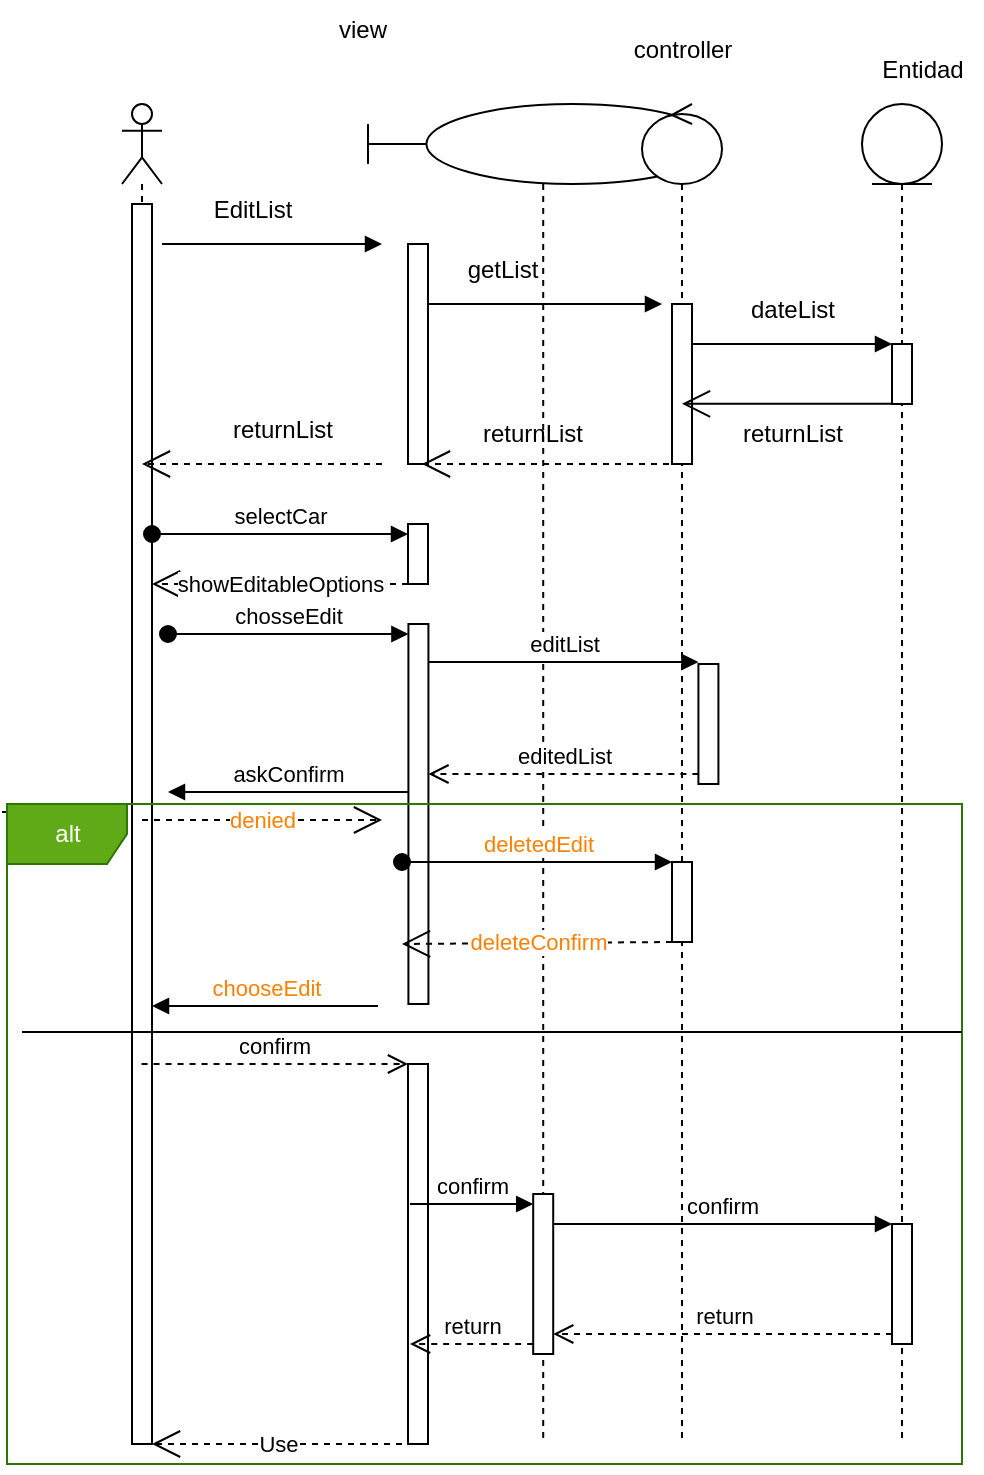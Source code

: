 <mxfile version="24.7.17">
  <diagram name="Página-1" id="0HPdlx_pwRGhIJwztq02">
    <mxGraphModel dx="1687" dy="984" grid="1" gridSize="10" guides="1" tooltips="1" connect="1" arrows="1" fold="1" page="1" pageScale="1" pageWidth="827" pageHeight="1169" math="0" shadow="0">
      <root>
        <mxCell id="0" />
        <mxCell id="1" parent="0" />
        <mxCell id="sf-h-qN24MfFWyRW1TmG-2" value="" style="shape=umlLifeline;perimeter=lifelinePerimeter;whiteSpace=wrap;html=1;container=1;dropTarget=0;collapsible=0;recursiveResize=0;outlineConnect=0;portConstraint=eastwest;newEdgeStyle={&quot;curved&quot;:0,&quot;rounded&quot;:0};participant=umlBoundary;" parent="1" vertex="1">
          <mxGeometry x="263" y="80" width="175.21" height="670" as="geometry" />
        </mxCell>
        <mxCell id="sf-h-qN24MfFWyRW1TmG-17" value="" style="html=1;points=[[0,0,0,0,5],[0,1,0,0,-5],[1,0,0,0,5],[1,1,0,0,-5]];perimeter=orthogonalPerimeter;outlineConnect=0;targetShapes=umlLifeline;portConstraint=eastwest;newEdgeStyle={&quot;curved&quot;:0,&quot;rounded&quot;:0};" parent="sf-h-qN24MfFWyRW1TmG-2" vertex="1">
          <mxGeometry x="20" y="70" width="10" height="110" as="geometry" />
        </mxCell>
        <mxCell id="gUn2mibqeMioLQlFvb26-47" value="" style="html=1;points=[[0,0,0,0,5],[0,1,0,0,-5],[1,0,0,0,5],[1,1,0,0,-5]];perimeter=orthogonalPerimeter;outlineConnect=0;targetShapes=umlLifeline;portConstraint=eastwest;newEdgeStyle={&quot;curved&quot;:0,&quot;rounded&quot;:0};" vertex="1" parent="sf-h-qN24MfFWyRW1TmG-2">
          <mxGeometry x="20" y="480" width="10" height="190" as="geometry" />
        </mxCell>
        <mxCell id="gUn2mibqeMioLQlFvb26-52" value="" style="html=1;points=[[0,0,0,0,5],[0,1,0,0,-5],[1,0,0,0,5],[1,1,0,0,-5]];perimeter=orthogonalPerimeter;outlineConnect=0;targetShapes=umlLifeline;portConstraint=eastwest;newEdgeStyle={&quot;curved&quot;:0,&quot;rounded&quot;:0};" vertex="1" parent="sf-h-qN24MfFWyRW1TmG-2">
          <mxGeometry x="20" y="210" width="10" height="30" as="geometry" />
        </mxCell>
        <mxCell id="gUn2mibqeMioLQlFvb26-8" value="" style="html=1;points=[[0,0,0,0,5],[0,1,0,0,-5],[1,0,0,0,5],[1,1,0,0,-5]];perimeter=orthogonalPerimeter;outlineConnect=0;targetShapes=umlLifeline;portConstraint=eastwest;newEdgeStyle={&quot;curved&quot;:0,&quot;rounded&quot;:0};" vertex="1" parent="sf-h-qN24MfFWyRW1TmG-2">
          <mxGeometry x="20.21" y="260" width="10" height="190" as="geometry" />
        </mxCell>
        <mxCell id="gUn2mibqeMioLQlFvb26-10" value="" style="html=1;points=[[0,0,0,0,5],[0,1,0,0,-5],[1,0,0,0,5],[1,1,0,0,-5]];perimeter=orthogonalPerimeter;outlineConnect=0;targetShapes=umlLifeline;portConstraint=eastwest;newEdgeStyle={&quot;curved&quot;:0,&quot;rounded&quot;:0};" vertex="1" parent="sf-h-qN24MfFWyRW1TmG-2">
          <mxGeometry x="165.21" y="280" width="10" height="60" as="geometry" />
        </mxCell>
        <mxCell id="gUn2mibqeMioLQlFvb26-9" value="chosseEdit" style="html=1;verticalAlign=bottom;startArrow=oval;endArrow=block;startSize=8;curved=0;rounded=0;entryX=0;entryY=0;entryDx=0;entryDy=5;" edge="1" target="gUn2mibqeMioLQlFvb26-8" parent="sf-h-qN24MfFWyRW1TmG-2">
          <mxGeometry relative="1" as="geometry">
            <mxPoint x="-100.004" y="265.0" as="sourcePoint" />
          </mxGeometry>
        </mxCell>
        <mxCell id="gUn2mibqeMioLQlFvb26-11" value="editList" style="html=1;verticalAlign=bottom;endArrow=block;curved=0;rounded=0;entryX=0;entryY=0;entryDx=0;entryDy=5;exitX=1;exitY=0;exitDx=0;exitDy=5;exitPerimeter=0;" edge="1" parent="sf-h-qN24MfFWyRW1TmG-2">
          <mxGeometry relative="1" as="geometry">
            <mxPoint x="30.21" y="279" as="sourcePoint" />
            <mxPoint x="165.21" y="279" as="targetPoint" />
          </mxGeometry>
        </mxCell>
        <mxCell id="gUn2mibqeMioLQlFvb26-12" value="editedList" style="html=1;verticalAlign=bottom;endArrow=open;dashed=1;endSize=8;curved=0;rounded=0;exitX=0;exitY=1;exitDx=0;exitDy=-5;" edge="1" source="gUn2mibqeMioLQlFvb26-10" parent="sf-h-qN24MfFWyRW1TmG-2" target="gUn2mibqeMioLQlFvb26-8">
          <mxGeometry relative="1" as="geometry">
            <mxPoint x="55.21" y="335" as="targetPoint" />
          </mxGeometry>
        </mxCell>
        <mxCell id="gUn2mibqeMioLQlFvb26-14" value="askConfirm" style="html=1;verticalAlign=bottom;endArrow=block;curved=0;rounded=0;" edge="1" parent="sf-h-qN24MfFWyRW1TmG-2">
          <mxGeometry relative="1" as="geometry">
            <mxPoint x="20.21" y="344" as="sourcePoint" />
            <mxPoint x="-100.004" y="344" as="targetPoint" />
          </mxGeometry>
        </mxCell>
        <mxCell id="sf-h-qN24MfFWyRW1TmG-3" value="" style="shape=umlLifeline;perimeter=lifelinePerimeter;whiteSpace=wrap;html=1;container=1;dropTarget=0;collapsible=0;recursiveResize=0;outlineConnect=0;portConstraint=eastwest;newEdgeStyle={&quot;curved&quot;:0,&quot;rounded&quot;:0};participant=umlEntity;" parent="1" vertex="1">
          <mxGeometry x="510" y="80" width="40" height="670" as="geometry" />
        </mxCell>
        <mxCell id="sf-h-qN24MfFWyRW1TmG-9" value="" style="html=1;points=[[0,0,0,0,5],[0,1,0,0,-5],[1,0,0,0,5],[1,1,0,0,-5]];perimeter=orthogonalPerimeter;outlineConnect=0;targetShapes=umlLifeline;portConstraint=eastwest;newEdgeStyle={&quot;curved&quot;:0,&quot;rounded&quot;:0};" parent="sf-h-qN24MfFWyRW1TmG-3" vertex="1">
          <mxGeometry x="15" y="120" width="10" height="30" as="geometry" />
        </mxCell>
        <mxCell id="sf-h-qN24MfFWyRW1TmG-4" value="" style="shape=umlLifeline;perimeter=lifelinePerimeter;whiteSpace=wrap;html=1;container=1;dropTarget=0;collapsible=0;recursiveResize=0;outlineConnect=0;portConstraint=eastwest;newEdgeStyle={&quot;curved&quot;:0,&quot;rounded&quot;:0};participant=umlControl;" parent="1" vertex="1">
          <mxGeometry x="400" y="80" width="40" height="670" as="geometry" />
        </mxCell>
        <mxCell id="sf-h-qN24MfFWyRW1TmG-13" value="" style="html=1;points=[[0,0,0,0,5],[0,1,0,0,-5],[1,0,0,0,5],[1,1,0,0,-5]];perimeter=orthogonalPerimeter;outlineConnect=0;targetShapes=umlLifeline;portConstraint=eastwest;newEdgeStyle={&quot;curved&quot;:0,&quot;rounded&quot;:0};" parent="sf-h-qN24MfFWyRW1TmG-4" vertex="1">
          <mxGeometry x="15" y="100" width="10" height="80" as="geometry" />
        </mxCell>
        <mxCell id="gUn2mibqeMioLQlFvb26-37" value="" style="html=1;points=[[0,0,0,0,5],[0,1,0,0,-5],[1,0,0,0,5],[1,1,0,0,-5]];perimeter=orthogonalPerimeter;outlineConnect=0;targetShapes=umlLifeline;portConstraint=eastwest;newEdgeStyle={&quot;curved&quot;:0,&quot;rounded&quot;:0};" vertex="1" parent="sf-h-qN24MfFWyRW1TmG-4">
          <mxGeometry x="15" y="379" width="10" height="40" as="geometry" />
        </mxCell>
        <mxCell id="sf-h-qN24MfFWyRW1TmG-5" value="" style="shape=umlLifeline;perimeter=lifelinePerimeter;whiteSpace=wrap;html=1;container=1;dropTarget=0;collapsible=0;recursiveResize=0;outlineConnect=0;portConstraint=eastwest;newEdgeStyle={&quot;curved&quot;:0,&quot;rounded&quot;:0};participant=umlActor;" parent="1" vertex="1">
          <mxGeometry x="140" y="80" width="20" height="670" as="geometry" />
        </mxCell>
        <mxCell id="gUn2mibqeMioLQlFvb26-45" value="" style="html=1;points=[[0,0,0,0,5],[0,1,0,0,-5],[1,0,0,0,5],[1,1,0,0,-5]];perimeter=orthogonalPerimeter;outlineConnect=0;targetShapes=umlLifeline;portConstraint=eastwest;newEdgeStyle={&quot;curved&quot;:0,&quot;rounded&quot;:0};" vertex="1" parent="sf-h-qN24MfFWyRW1TmG-5">
          <mxGeometry x="5" y="50" width="10" height="620" as="geometry" />
        </mxCell>
        <mxCell id="sf-h-qN24MfFWyRW1TmG-7" value="" style="endArrow=block;endFill=1;html=1;edgeStyle=orthogonalEdgeStyle;align=left;verticalAlign=top;rounded=0;" parent="1" source="sf-h-qN24MfFWyRW1TmG-13" edge="1">
          <mxGeometry x="-1" relative="1" as="geometry">
            <mxPoint x="440" y="200" as="sourcePoint" />
            <mxPoint x="525" y="200" as="targetPoint" />
            <Array as="points">
              <mxPoint x="500" y="200" />
              <mxPoint x="500" y="200" />
            </Array>
            <mxPoint as="offset" />
          </mxGeometry>
        </mxCell>
        <mxCell id="sf-h-qN24MfFWyRW1TmG-10" value="" style="endArrow=block;endFill=1;html=1;edgeStyle=orthogonalEdgeStyle;align=left;verticalAlign=top;rounded=0;" parent="1" edge="1">
          <mxGeometry x="-1" relative="1" as="geometry">
            <mxPoint x="160" y="150" as="sourcePoint" />
            <mxPoint x="270" y="150" as="targetPoint" />
            <mxPoint as="offset" />
          </mxGeometry>
        </mxCell>
        <mxCell id="sf-h-qN24MfFWyRW1TmG-11" value="" style="endArrow=block;endFill=1;html=1;edgeStyle=orthogonalEdgeStyle;align=left;verticalAlign=top;rounded=0;" parent="1" source="sf-h-qN24MfFWyRW1TmG-17" edge="1">
          <mxGeometry x="-1" relative="1" as="geometry">
            <mxPoint x="290" y="180" as="sourcePoint" />
            <mxPoint x="410" y="180" as="targetPoint" />
            <mxPoint as="offset" />
            <Array as="points">
              <mxPoint x="370" y="180" />
              <mxPoint x="370" y="180" />
            </Array>
          </mxGeometry>
        </mxCell>
        <mxCell id="sf-h-qN24MfFWyRW1TmG-15" value="" style="endArrow=open;endFill=1;endSize=12;html=1;rounded=0;exitX=0;exitY=1;exitDx=0;exitDy=-5;exitPerimeter=0;" parent="1" target="sf-h-qN24MfFWyRW1TmG-4" edge="1">
          <mxGeometry width="160" relative="1" as="geometry">
            <mxPoint x="525" y="229.92" as="sourcePoint" />
            <mxPoint x="450" y="229.92" as="targetPoint" />
          </mxGeometry>
        </mxCell>
        <mxCell id="gUn2mibqeMioLQlFvb26-3" value="" style="endArrow=open;endSize=12;dashed=1;html=1;rounded=0;" edge="1" parent="1" target="sf-h-qN24MfFWyRW1TmG-5">
          <mxGeometry width="160" relative="1" as="geometry">
            <mxPoint x="270" y="260" as="sourcePoint" />
            <mxPoint x="170" y="260" as="targetPoint" />
          </mxGeometry>
        </mxCell>
        <mxCell id="gUn2mibqeMioLQlFvb26-4" value="" style="endArrow=open;endSize=12;dashed=1;html=1;rounded=0;" edge="1" parent="1" source="sf-h-qN24MfFWyRW1TmG-4">
          <mxGeometry width="160" relative="1" as="geometry">
            <mxPoint x="390" y="260" as="sourcePoint" />
            <mxPoint x="290" y="260" as="targetPoint" />
          </mxGeometry>
        </mxCell>
        <mxCell id="gUn2mibqeMioLQlFvb26-5" value="Entidad" style="text;html=1;align=center;verticalAlign=middle;resizable=0;points=[];autosize=1;strokeColor=none;fillColor=none;" vertex="1" parent="1">
          <mxGeometry x="510" y="48" width="60" height="30" as="geometry" />
        </mxCell>
        <mxCell id="gUn2mibqeMioLQlFvb26-6" value="view" style="text;html=1;align=center;verticalAlign=middle;resizable=0;points=[];autosize=1;strokeColor=none;fillColor=none;" vertex="1" parent="1">
          <mxGeometry x="235" y="28" width="50" height="30" as="geometry" />
        </mxCell>
        <mxCell id="gUn2mibqeMioLQlFvb26-7" value="controller" style="text;html=1;align=center;verticalAlign=middle;resizable=0;points=[];autosize=1;strokeColor=none;fillColor=none;" vertex="1" parent="1">
          <mxGeometry x="385" y="38" width="70" height="30" as="geometry" />
        </mxCell>
        <mxCell id="gUn2mibqeMioLQlFvb26-16" value="EditList" style="text;html=1;align=center;verticalAlign=middle;resizable=0;points=[];autosize=1;strokeColor=none;fillColor=none;" vertex="1" parent="1">
          <mxGeometry x="175" y="118" width="60" height="30" as="geometry" />
        </mxCell>
        <mxCell id="gUn2mibqeMioLQlFvb26-17" value="getList" style="text;html=1;align=center;verticalAlign=middle;resizable=0;points=[];autosize=1;strokeColor=none;fillColor=none;" vertex="1" parent="1">
          <mxGeometry x="300" y="148" width="60" height="30" as="geometry" />
        </mxCell>
        <mxCell id="gUn2mibqeMioLQlFvb26-18" value="dateList" style="text;html=1;align=center;verticalAlign=middle;resizable=0;points=[];autosize=1;strokeColor=none;fillColor=none;" vertex="1" parent="1">
          <mxGeometry x="440" y="168" width="70" height="30" as="geometry" />
        </mxCell>
        <mxCell id="gUn2mibqeMioLQlFvb26-19" value="returnList" style="text;html=1;align=center;verticalAlign=middle;resizable=0;points=[];autosize=1;strokeColor=none;fillColor=none;" vertex="1" parent="1">
          <mxGeometry x="440" y="230" width="70" height="30" as="geometry" />
        </mxCell>
        <mxCell id="gUn2mibqeMioLQlFvb26-20" value="returnList" style="text;html=1;align=center;verticalAlign=middle;resizable=0;points=[];autosize=1;strokeColor=none;fillColor=none;" vertex="1" parent="1">
          <mxGeometry x="310" y="230" width="70" height="30" as="geometry" />
        </mxCell>
        <mxCell id="gUn2mibqeMioLQlFvb26-21" value="returnList" style="text;html=1;align=center;verticalAlign=middle;resizable=0;points=[];autosize=1;strokeColor=none;fillColor=none;" vertex="1" parent="1">
          <mxGeometry x="185" y="228" width="70" height="30" as="geometry" />
        </mxCell>
        <mxCell id="gUn2mibqeMioLQlFvb26-22" value="" style="line;strokeWidth=1;fillColor=none;align=left;verticalAlign=middle;spacingTop=-1;spacingLeft=3;spacingRight=3;rotatable=0;labelPosition=right;points=[];portConstraint=eastwest;strokeColor=inherit;" vertex="1" parent="1">
          <mxGeometry x="80" y="430" width="40" height="8" as="geometry" />
        </mxCell>
        <mxCell id="gUn2mibqeMioLQlFvb26-25" value="denied" style="endArrow=open;endSize=12;dashed=1;html=1;rounded=0;fontColor=#FF8000;" edge="1" parent="1">
          <mxGeometry width="160" relative="1" as="geometry">
            <mxPoint x="150" y="438" as="sourcePoint" />
            <mxPoint x="270" y="438" as="targetPoint" />
          </mxGeometry>
        </mxCell>
        <mxCell id="gUn2mibqeMioLQlFvb26-32" value="alt" style="shape=umlFrame;whiteSpace=wrap;html=1;pointerEvents=0;fillColor=#60a917;fontColor=#ffffff;strokeColor=#2D7600;" vertex="1" parent="1">
          <mxGeometry x="82.5" y="430" width="477.5" height="330" as="geometry" />
        </mxCell>
        <mxCell id="gUn2mibqeMioLQlFvb26-38" value="deletedEdit" style="html=1;verticalAlign=bottom;startArrow=oval;endArrow=block;startSize=8;curved=0;rounded=0;fontColor=#FF8000;" edge="1" target="gUn2mibqeMioLQlFvb26-37" parent="1">
          <mxGeometry relative="1" as="geometry">
            <mxPoint x="280" y="459" as="sourcePoint" />
            <mxPoint x="415" y="464" as="targetPoint" />
          </mxGeometry>
        </mxCell>
        <mxCell id="gUn2mibqeMioLQlFvb26-40" value="deleteConfirm" style="endArrow=open;endSize=12;dashed=1;html=1;rounded=0;fontColor=#FF8000;" edge="1" parent="1" source="gUn2mibqeMioLQlFvb26-37">
          <mxGeometry width="160" relative="1" as="geometry">
            <mxPoint x="220" y="550" as="sourcePoint" />
            <mxPoint x="280" y="500" as="targetPoint" />
          </mxGeometry>
        </mxCell>
        <mxCell id="gUn2mibqeMioLQlFvb26-43" value="chooseEdit" style="html=1;verticalAlign=bottom;endArrow=block;curved=0;rounded=0;fontColor=#FF8000;" edge="1" parent="1">
          <mxGeometry x="-0.001" relative="1" as="geometry">
            <mxPoint x="268" y="531" as="sourcePoint" />
            <mxPoint x="155" y="531" as="targetPoint" />
            <mxPoint as="offset" />
          </mxGeometry>
        </mxCell>
        <mxCell id="gUn2mibqeMioLQlFvb26-44" value="confirm" style="html=1;verticalAlign=bottom;endArrow=open;dashed=1;endSize=8;curved=0;rounded=0;" edge="1" parent="1" target="gUn2mibqeMioLQlFvb26-47">
          <mxGeometry relative="1" as="geometry">
            <mxPoint x="239" y="561" as="targetPoint" />
            <mxPoint x="149.786" y="560" as="sourcePoint" />
          </mxGeometry>
        </mxCell>
        <mxCell id="gUn2mibqeMioLQlFvb26-53" value="selectCar" style="html=1;verticalAlign=bottom;startArrow=oval;endArrow=block;startSize=8;curved=0;rounded=0;entryX=0;entryY=0;entryDx=0;entryDy=5;" edge="1" target="gUn2mibqeMioLQlFvb26-52" parent="1" source="gUn2mibqeMioLQlFvb26-45">
          <mxGeometry relative="1" as="geometry">
            <mxPoint x="200" y="295" as="sourcePoint" />
          </mxGeometry>
        </mxCell>
        <mxCell id="gUn2mibqeMioLQlFvb26-57" value="showEditableOptions" style="endArrow=open;endSize=12;dashed=1;html=1;rounded=0;" edge="1" parent="1" source="gUn2mibqeMioLQlFvb26-52">
          <mxGeometry width="160" relative="1" as="geometry">
            <mxPoint x="305" y="320" as="sourcePoint" />
            <mxPoint x="155" y="320" as="targetPoint" />
          </mxGeometry>
        </mxCell>
        <mxCell id="gUn2mibqeMioLQlFvb26-61" value="" style="line;strokeWidth=1;fillColor=none;align=left;verticalAlign=middle;spacingTop=-1;spacingLeft=3;spacingRight=3;rotatable=0;labelPosition=right;points=[];portConstraint=eastwest;strokeColor=inherit;" vertex="1" parent="1">
          <mxGeometry x="90" y="540" width="470" height="8" as="geometry" />
        </mxCell>
        <mxCell id="gUn2mibqeMioLQlFvb26-62" value="" style="html=1;points=[[0,0,0,0,5],[0,1,0,0,-5],[1,0,0,0,5],[1,1,0,0,-5]];perimeter=orthogonalPerimeter;outlineConnect=0;targetShapes=umlLifeline;portConstraint=eastwest;newEdgeStyle={&quot;curved&quot;:0,&quot;rounded&quot;:0};" vertex="1" parent="1">
          <mxGeometry x="525" y="640" width="10" height="60" as="geometry" />
        </mxCell>
        <mxCell id="gUn2mibqeMioLQlFvb26-63" value="confirm" style="html=1;verticalAlign=bottom;endArrow=block;curved=0;rounded=0;entryX=0;entryY=0;entryDx=0;entryDy=5;" edge="1" parent="1">
          <mxGeometry relative="1" as="geometry">
            <mxPoint x="355.6" y="640" as="sourcePoint" />
            <mxPoint x="525.0" y="640" as="targetPoint" />
          </mxGeometry>
        </mxCell>
        <mxCell id="gUn2mibqeMioLQlFvb26-64" value="return" style="html=1;verticalAlign=bottom;endArrow=open;dashed=1;endSize=8;curved=0;rounded=0;exitX=0;exitY=1;exitDx=0;exitDy=-5;" edge="1" source="gUn2mibqeMioLQlFvb26-62" parent="1" target="gUn2mibqeMioLQlFvb26-65">
          <mxGeometry relative="1" as="geometry">
            <mxPoint x="420" y="695" as="targetPoint" />
          </mxGeometry>
        </mxCell>
        <mxCell id="gUn2mibqeMioLQlFvb26-65" value="" style="html=1;points=[[0,0,0,0,5],[0,1,0,0,-5],[1,0,0,0,5],[1,1,0,0,-5]];perimeter=orthogonalPerimeter;outlineConnect=0;targetShapes=umlLifeline;portConstraint=eastwest;newEdgeStyle={&quot;curved&quot;:0,&quot;rounded&quot;:0};" vertex="1" parent="1">
          <mxGeometry x="345.6" y="625" width="10" height="80" as="geometry" />
        </mxCell>
        <mxCell id="gUn2mibqeMioLQlFvb26-66" value="confirm" style="html=1;verticalAlign=bottom;endArrow=block;curved=0;rounded=0;entryX=0;entryY=0;entryDx=0;entryDy=5;" edge="1" target="gUn2mibqeMioLQlFvb26-65" parent="1">
          <mxGeometry relative="1" as="geometry">
            <mxPoint x="284" y="630" as="sourcePoint" />
          </mxGeometry>
        </mxCell>
        <mxCell id="gUn2mibqeMioLQlFvb26-67" value="return" style="html=1;verticalAlign=bottom;endArrow=open;dashed=1;endSize=8;curved=0;rounded=0;exitX=0;exitY=1;exitDx=0;exitDy=-5;" edge="1" source="gUn2mibqeMioLQlFvb26-65" parent="1">
          <mxGeometry relative="1" as="geometry">
            <mxPoint x="284" y="700" as="targetPoint" />
          </mxGeometry>
        </mxCell>
        <mxCell id="gUn2mibqeMioLQlFvb26-69" value="Use" style="endArrow=open;endSize=12;dashed=1;html=1;rounded=0;" edge="1" parent="1" target="gUn2mibqeMioLQlFvb26-45">
          <mxGeometry width="160" relative="1" as="geometry">
            <mxPoint x="280" y="750" as="sourcePoint" />
            <mxPoint x="480" y="760" as="targetPoint" />
          </mxGeometry>
        </mxCell>
      </root>
    </mxGraphModel>
  </diagram>
</mxfile>
